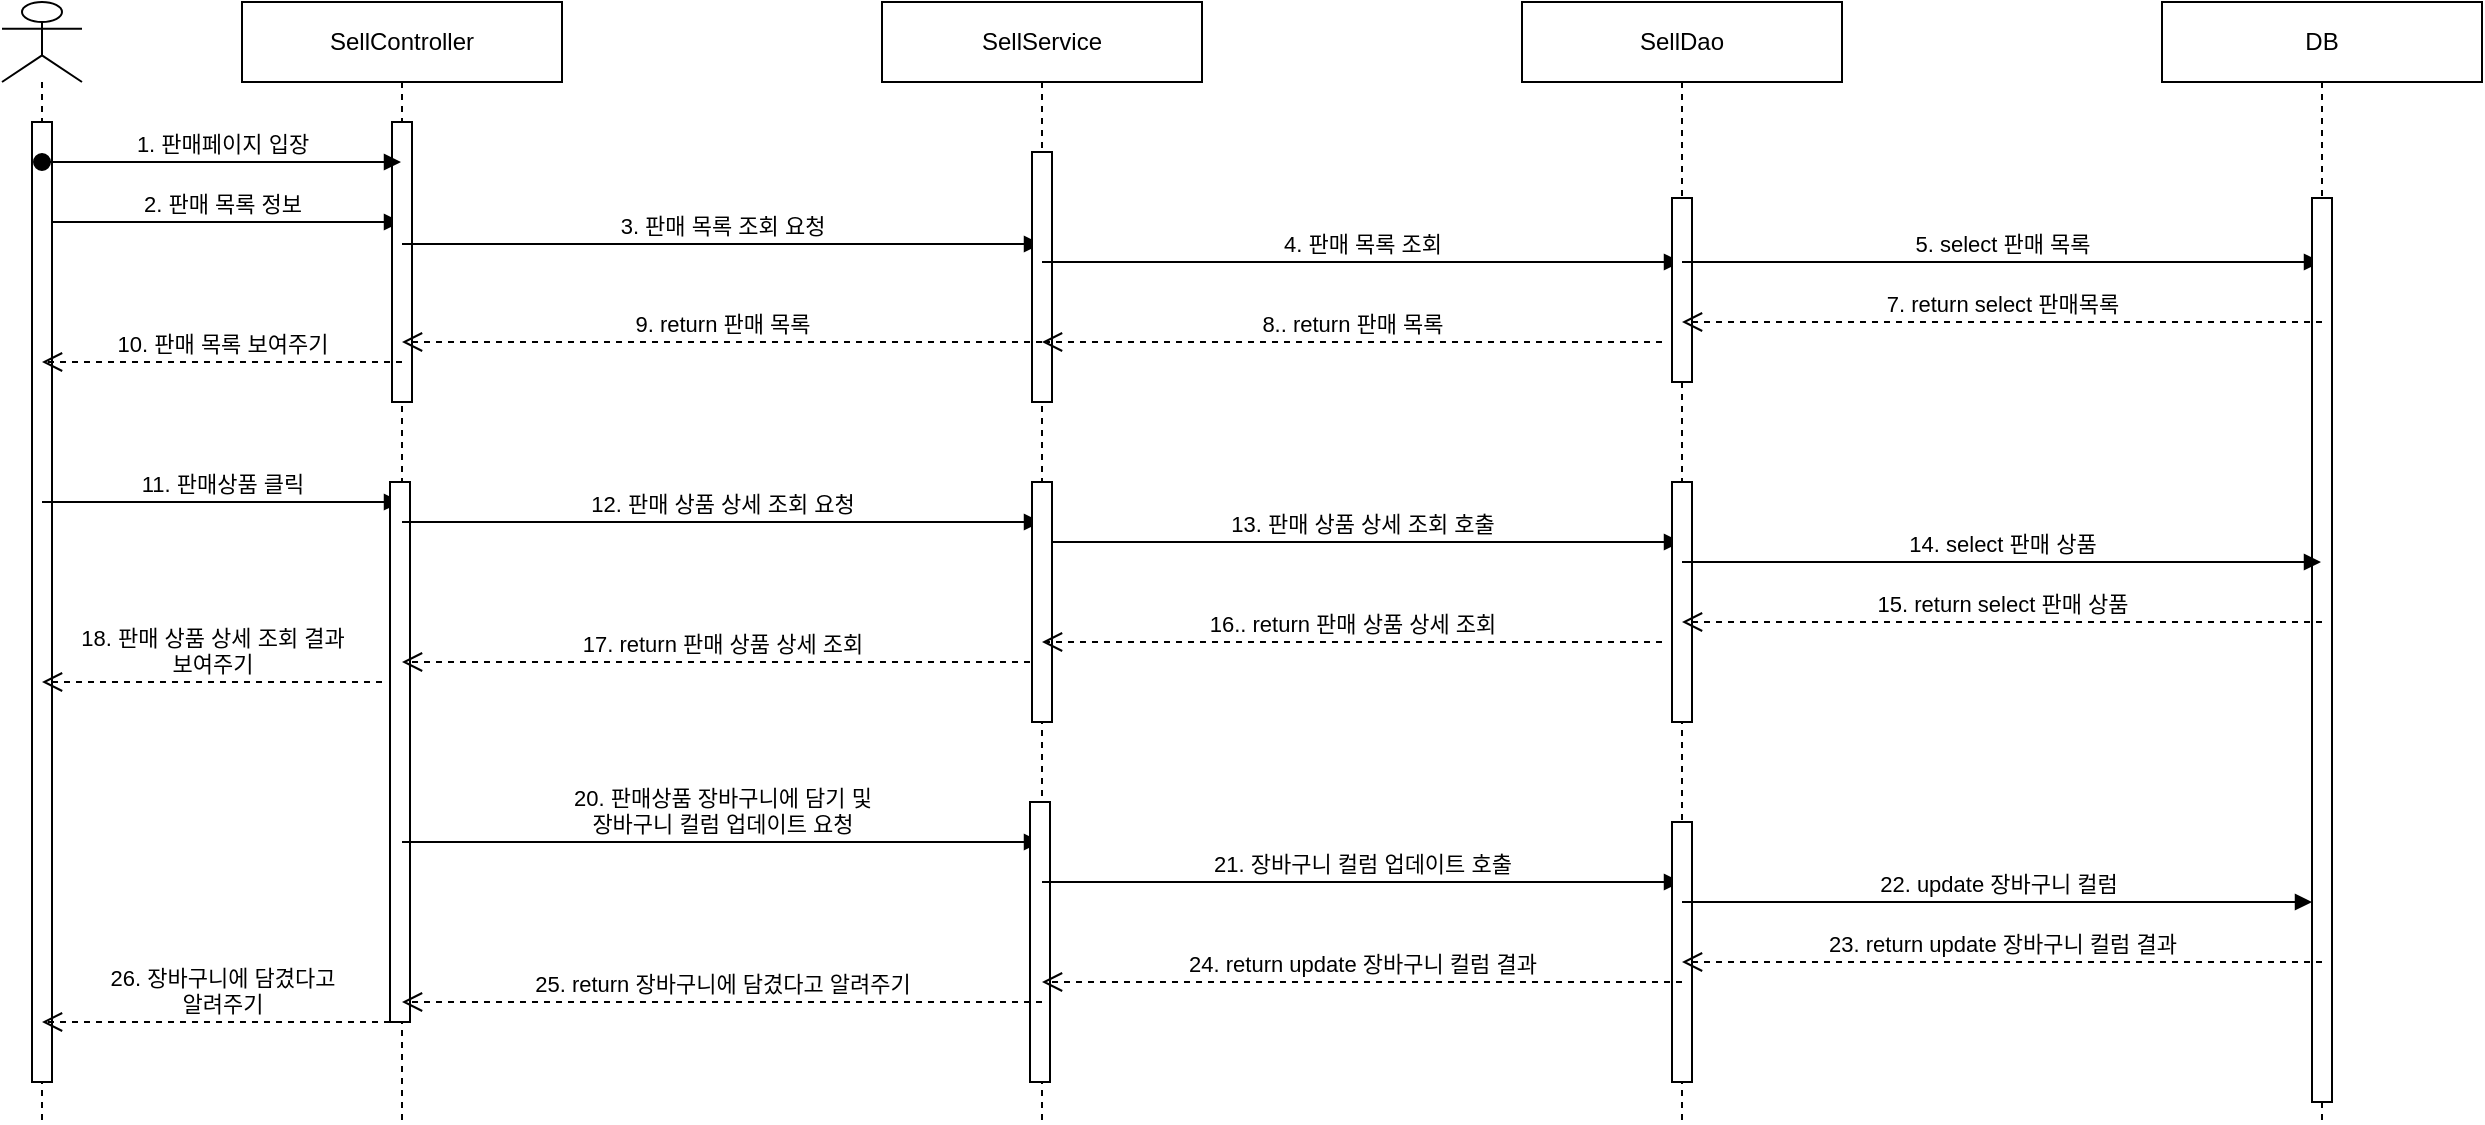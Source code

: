 <mxfile version="13.6.2" type="device" pages="3"><diagram id="9GSgwNQZqSdzuGC6eomY" name="먹거리 페이지"><mxGraphModel dx="1483" dy="759" grid="1" gridSize="10" guides="1" tooltips="1" connect="1" arrows="1" fold="1" page="1" pageScale="1" pageWidth="827" pageHeight="1169" math="0" shadow="0"><root><mxCell id="r1KNCplp-w3MZyIMmY4e-0"/><mxCell id="r1KNCplp-w3MZyIMmY4e-1" parent="r1KNCplp-w3MZyIMmY4e-0"/><mxCell id="7bw85VEBYRgOPV24MDpO-0" value="" style="shape=umlLifeline;participant=umlActor;perimeter=lifelinePerimeter;whiteSpace=wrap;html=1;container=1;collapsible=0;recursiveResize=0;verticalAlign=top;spacingTop=36;outlineConnect=0;" parent="r1KNCplp-w3MZyIMmY4e-1" vertex="1"><mxGeometry x="80" y="40" width="40" height="560" as="geometry"/></mxCell><mxCell id="7bw85VEBYRgOPV24MDpO-1" value="2. 판매 목록 정보" style="html=1;verticalAlign=bottom;endArrow=block;" parent="7bw85VEBYRgOPV24MDpO-0" target="7bw85VEBYRgOPV24MDpO-5" edge="1"><mxGeometry width="80" relative="1" as="geometry"><mxPoint x="20" y="110" as="sourcePoint"/><mxPoint x="100" y="110" as="targetPoint"/></mxGeometry></mxCell><mxCell id="7bw85VEBYRgOPV24MDpO-2" value="" style="html=1;points=[];perimeter=orthogonalPerimeter;" parent="7bw85VEBYRgOPV24MDpO-0" vertex="1"><mxGeometry x="15" y="60" width="10" height="480" as="geometry"/></mxCell><mxCell id="7bw85VEBYRgOPV24MDpO-3" value="11. 판매상품 클릭" style="html=1;verticalAlign=bottom;endArrow=block;" parent="7bw85VEBYRgOPV24MDpO-0" target="7bw85VEBYRgOPV24MDpO-5" edge="1"><mxGeometry width="80" relative="1" as="geometry"><mxPoint x="20" y="250" as="sourcePoint"/><mxPoint x="100" y="250" as="targetPoint"/></mxGeometry></mxCell><mxCell id="7bw85VEBYRgOPV24MDpO-5" value="SellController" style="shape=umlLifeline;perimeter=lifelinePerimeter;whiteSpace=wrap;html=1;container=1;collapsible=0;recursiveResize=0;outlineConnect=0;" parent="r1KNCplp-w3MZyIMmY4e-1" vertex="1"><mxGeometry x="200" y="40" width="160" height="560" as="geometry"/></mxCell><mxCell id="7bw85VEBYRgOPV24MDpO-6" value="" style="html=1;points=[];perimeter=orthogonalPerimeter;" parent="7bw85VEBYRgOPV24MDpO-5" vertex="1"><mxGeometry x="75" y="60" width="10" height="140" as="geometry"/></mxCell><mxCell id="7bw85VEBYRgOPV24MDpO-7" value="3. 판매 목록 조회 요청" style="html=1;verticalAlign=bottom;endArrow=block;" parent="7bw85VEBYRgOPV24MDpO-5" edge="1"><mxGeometry width="80" relative="1" as="geometry"><mxPoint x="80" y="121" as="sourcePoint"/><mxPoint x="399.5" y="121" as="targetPoint"/></mxGeometry></mxCell><mxCell id="7bw85VEBYRgOPV24MDpO-8" value="10. 판매 목록 보여주기" style="html=1;verticalAlign=bottom;endArrow=open;dashed=1;endSize=8;" parent="7bw85VEBYRgOPV24MDpO-5" target="7bw85VEBYRgOPV24MDpO-0" edge="1"><mxGeometry relative="1" as="geometry"><mxPoint x="80" y="180" as="sourcePoint"/><mxPoint y="180" as="targetPoint"/></mxGeometry></mxCell><mxCell id="7bw85VEBYRgOPV24MDpO-9" value="" style="html=1;points=[];perimeter=orthogonalPerimeter;" parent="7bw85VEBYRgOPV24MDpO-5" vertex="1"><mxGeometry x="74" y="240" width="10" height="270" as="geometry"/></mxCell><mxCell id="7bw85VEBYRgOPV24MDpO-11" value="12. 판매 상품 상세 조회 요청" style="html=1;verticalAlign=bottom;endArrow=block;" parent="7bw85VEBYRgOPV24MDpO-5" target="7bw85VEBYRgOPV24MDpO-15" edge="1"><mxGeometry width="80" relative="1" as="geometry"><mxPoint x="80" y="260" as="sourcePoint"/><mxPoint x="160" y="260" as="targetPoint"/></mxGeometry></mxCell><mxCell id="7bw85VEBYRgOPV24MDpO-12" value="20. 판매상품 장바구니에 담기 및&lt;br&gt;장바구니 컬럼 업데이트 요청" style="html=1;verticalAlign=bottom;endArrow=block;" parent="7bw85VEBYRgOPV24MDpO-5" target="7bw85VEBYRgOPV24MDpO-15" edge="1"><mxGeometry width="80" relative="1" as="geometry"><mxPoint x="80" y="420" as="sourcePoint"/><mxPoint x="160" y="420" as="targetPoint"/></mxGeometry></mxCell><mxCell id="7bw85VEBYRgOPV24MDpO-13" value="26. 장바구니에 담겼다고&lt;br&gt;알려주기" style="html=1;verticalAlign=bottom;endArrow=open;dashed=1;endSize=8;" parent="7bw85VEBYRgOPV24MDpO-5" target="7bw85VEBYRgOPV24MDpO-0" edge="1"><mxGeometry relative="1" as="geometry"><mxPoint x="80" y="510" as="sourcePoint"/><mxPoint y="510" as="targetPoint"/></mxGeometry></mxCell><mxCell id="7bw85VEBYRgOPV24MDpO-14" value="1. 판매페이지 입장" style="html=1;verticalAlign=bottom;startArrow=oval;startFill=1;endArrow=block;startSize=8;" parent="r1KNCplp-w3MZyIMmY4e-1" target="7bw85VEBYRgOPV24MDpO-5" edge="1"><mxGeometry width="60" relative="1" as="geometry"><mxPoint x="100" y="120" as="sourcePoint"/><mxPoint x="160" y="120" as="targetPoint"/></mxGeometry></mxCell><mxCell id="7bw85VEBYRgOPV24MDpO-15" value="SellService" style="shape=umlLifeline;perimeter=lifelinePerimeter;whiteSpace=wrap;html=1;container=1;collapsible=0;recursiveResize=0;outlineConnect=0;" parent="r1KNCplp-w3MZyIMmY4e-1" vertex="1"><mxGeometry x="520" y="40" width="160" height="560" as="geometry"/></mxCell><mxCell id="7bw85VEBYRgOPV24MDpO-16" value="" style="html=1;points=[];perimeter=orthogonalPerimeter;" parent="7bw85VEBYRgOPV24MDpO-15" vertex="1"><mxGeometry x="75" y="75" width="10" height="125" as="geometry"/></mxCell><mxCell id="7bw85VEBYRgOPV24MDpO-17" value="4. 판매 목록 조회" style="html=1;verticalAlign=bottom;endArrow=block;" parent="7bw85VEBYRgOPV24MDpO-15" target="7bw85VEBYRgOPV24MDpO-24" edge="1"><mxGeometry width="80" relative="1" as="geometry"><mxPoint x="80" y="130" as="sourcePoint"/><mxPoint x="160" y="130" as="targetPoint"/></mxGeometry></mxCell><mxCell id="7bw85VEBYRgOPV24MDpO-18" value="9. return 판매 목록" style="html=1;verticalAlign=bottom;endArrow=open;dashed=1;endSize=8;" parent="7bw85VEBYRgOPV24MDpO-15" target="7bw85VEBYRgOPV24MDpO-5" edge="1"><mxGeometry relative="1" as="geometry"><mxPoint x="80" y="170" as="sourcePoint"/><mxPoint y="170" as="targetPoint"/></mxGeometry></mxCell><mxCell id="7bw85VEBYRgOPV24MDpO-19" value="13. 판매 상품 상세 조회 호출" style="html=1;verticalAlign=bottom;endArrow=block;" parent="7bw85VEBYRgOPV24MDpO-15" target="7bw85VEBYRgOPV24MDpO-24" edge="1"><mxGeometry width="80" relative="1" as="geometry"><mxPoint x="80" y="270" as="sourcePoint"/><mxPoint x="160" y="270" as="targetPoint"/></mxGeometry></mxCell><mxCell id="7bw85VEBYRgOPV24MDpO-20" value="17. return 판매 상품 상세 조회" style="html=1;verticalAlign=bottom;endArrow=open;dashed=1;endSize=8;" parent="7bw85VEBYRgOPV24MDpO-15" target="7bw85VEBYRgOPV24MDpO-5" edge="1"><mxGeometry relative="1" as="geometry"><mxPoint x="80" y="330" as="sourcePoint"/><mxPoint y="330" as="targetPoint"/></mxGeometry></mxCell><mxCell id="7bw85VEBYRgOPV24MDpO-21" value="" style="html=1;points=[];perimeter=orthogonalPerimeter;" parent="7bw85VEBYRgOPV24MDpO-15" vertex="1"><mxGeometry x="74" y="400" width="10" height="140" as="geometry"/></mxCell><mxCell id="7bw85VEBYRgOPV24MDpO-22" value="21. 장바구니 컬럼 업데이트 호출" style="html=1;verticalAlign=bottom;endArrow=block;" parent="7bw85VEBYRgOPV24MDpO-15" target="7bw85VEBYRgOPV24MDpO-24" edge="1"><mxGeometry width="80" relative="1" as="geometry"><mxPoint x="80" y="440" as="sourcePoint"/><mxPoint x="160" y="440" as="targetPoint"/></mxGeometry></mxCell><mxCell id="7bw85VEBYRgOPV24MDpO-23" value="25. return 장바구니에 담겼다고 알려주기" style="html=1;verticalAlign=bottom;endArrow=open;dashed=1;endSize=8;" parent="7bw85VEBYRgOPV24MDpO-15" target="7bw85VEBYRgOPV24MDpO-5" edge="1"><mxGeometry relative="1" as="geometry"><mxPoint x="80" y="500" as="sourcePoint"/><mxPoint y="500" as="targetPoint"/></mxGeometry></mxCell><mxCell id="7bw85VEBYRgOPV24MDpO-24" value="SellDao" style="shape=umlLifeline;perimeter=lifelinePerimeter;whiteSpace=wrap;html=1;container=1;collapsible=0;recursiveResize=0;outlineConnect=0;" parent="r1KNCplp-w3MZyIMmY4e-1" vertex="1"><mxGeometry x="840" y="40" width="160" height="560" as="geometry"/></mxCell><mxCell id="7bw85VEBYRgOPV24MDpO-25" value="" style="html=1;points=[];perimeter=orthogonalPerimeter;" parent="7bw85VEBYRgOPV24MDpO-24" vertex="1"><mxGeometry x="75" y="98" width="10" height="92" as="geometry"/></mxCell><mxCell id="7bw85VEBYRgOPV24MDpO-26" value="5. select 판매 목록" style="html=1;verticalAlign=bottom;endArrow=block;" parent="7bw85VEBYRgOPV24MDpO-24" target="7bw85VEBYRgOPV24MDpO-31" edge="1"><mxGeometry width="80" relative="1" as="geometry"><mxPoint x="80" y="130" as="sourcePoint"/><mxPoint x="160" y="130" as="targetPoint"/></mxGeometry></mxCell><mxCell id="7bw85VEBYRgOPV24MDpO-27" value="" style="html=1;points=[];perimeter=orthogonalPerimeter;" parent="7bw85VEBYRgOPV24MDpO-24" vertex="1"><mxGeometry x="75" y="240" width="10" height="120" as="geometry"/></mxCell><mxCell id="7bw85VEBYRgOPV24MDpO-28" value="" style="html=1;points=[];perimeter=orthogonalPerimeter;" parent="7bw85VEBYRgOPV24MDpO-24" vertex="1"><mxGeometry x="75" y="410" width="10" height="130" as="geometry"/></mxCell><mxCell id="7bw85VEBYRgOPV24MDpO-29" value="22. update 장바구니 컬럼" style="html=1;verticalAlign=bottom;endArrow=block;" parent="7bw85VEBYRgOPV24MDpO-24" target="7bw85VEBYRgOPV24MDpO-32" edge="1"><mxGeometry width="80" relative="1" as="geometry"><mxPoint x="80" y="450" as="sourcePoint"/><mxPoint x="160" y="450" as="targetPoint"/></mxGeometry></mxCell><mxCell id="7bw85VEBYRgOPV24MDpO-30" value="24. return update 장바구니 컬럼 결과" style="html=1;verticalAlign=bottom;endArrow=open;dashed=1;endSize=8;" parent="7bw85VEBYRgOPV24MDpO-24" target="7bw85VEBYRgOPV24MDpO-15" edge="1"><mxGeometry relative="1" as="geometry"><mxPoint x="80" y="490" as="sourcePoint"/><mxPoint y="490" as="targetPoint"/></mxGeometry></mxCell><mxCell id="7bw85VEBYRgOPV24MDpO-31" value="DB" style="shape=umlLifeline;perimeter=lifelinePerimeter;whiteSpace=wrap;html=1;container=1;collapsible=0;recursiveResize=0;outlineConnect=0;" parent="r1KNCplp-w3MZyIMmY4e-1" vertex="1"><mxGeometry x="1160" y="40" width="160" height="560" as="geometry"/></mxCell><mxCell id="7bw85VEBYRgOPV24MDpO-32" value="" style="html=1;points=[];perimeter=orthogonalPerimeter;" parent="7bw85VEBYRgOPV24MDpO-31" vertex="1"><mxGeometry x="75" y="98" width="10" height="452" as="geometry"/></mxCell><mxCell id="7bw85VEBYRgOPV24MDpO-33" value="7. return select 판매목록" style="html=1;verticalAlign=bottom;endArrow=open;dashed=1;endSize=8;" parent="7bw85VEBYRgOPV24MDpO-31" target="7bw85VEBYRgOPV24MDpO-24" edge="1"><mxGeometry relative="1" as="geometry"><mxPoint x="80" y="160" as="sourcePoint"/><mxPoint y="160" as="targetPoint"/></mxGeometry></mxCell><mxCell id="7bw85VEBYRgOPV24MDpO-34" value="15. return select 판매 상품" style="html=1;verticalAlign=bottom;endArrow=open;dashed=1;endSize=8;" parent="7bw85VEBYRgOPV24MDpO-31" target="7bw85VEBYRgOPV24MDpO-24" edge="1"><mxGeometry relative="1" as="geometry"><mxPoint x="80" y="310" as="sourcePoint"/><mxPoint y="310" as="targetPoint"/></mxGeometry></mxCell><mxCell id="7bw85VEBYRgOPV24MDpO-35" value="23. return update 장바구니 컬럼 결과" style="html=1;verticalAlign=bottom;endArrow=open;dashed=1;endSize=8;" parent="7bw85VEBYRgOPV24MDpO-31" target="7bw85VEBYRgOPV24MDpO-24" edge="1"><mxGeometry relative="1" as="geometry"><mxPoint x="80" y="480" as="sourcePoint"/><mxPoint y="480" as="targetPoint"/></mxGeometry></mxCell><mxCell id="7bw85VEBYRgOPV24MDpO-36" value="8.. return 판매 목록" style="html=1;verticalAlign=bottom;endArrow=open;dashed=1;endSize=8;" parent="r1KNCplp-w3MZyIMmY4e-1" target="7bw85VEBYRgOPV24MDpO-15" edge="1"><mxGeometry relative="1" as="geometry"><mxPoint x="910" y="210" as="sourcePoint"/><mxPoint x="830" y="210" as="targetPoint"/></mxGeometry></mxCell><mxCell id="7bw85VEBYRgOPV24MDpO-37" value="" style="html=1;points=[];perimeter=orthogonalPerimeter;" parent="r1KNCplp-w3MZyIMmY4e-1" vertex="1"><mxGeometry x="595" y="280" width="10" height="120" as="geometry"/></mxCell><mxCell id="7bw85VEBYRgOPV24MDpO-38" value="14. select 판매 상품" style="html=1;verticalAlign=bottom;endArrow=block;" parent="r1KNCplp-w3MZyIMmY4e-1" source="7bw85VEBYRgOPV24MDpO-24" target="7bw85VEBYRgOPV24MDpO-31" edge="1"><mxGeometry width="80" relative="1" as="geometry"><mxPoint x="960" y="320" as="sourcePoint"/><mxPoint x="990" y="320" as="targetPoint"/></mxGeometry></mxCell><mxCell id="7bw85VEBYRgOPV24MDpO-39" value="16.. return 판매 상품 상세 조회" style="html=1;verticalAlign=bottom;endArrow=open;dashed=1;endSize=8;" parent="r1KNCplp-w3MZyIMmY4e-1" target="7bw85VEBYRgOPV24MDpO-15" edge="1"><mxGeometry relative="1" as="geometry"><mxPoint x="910" y="360" as="sourcePoint"/><mxPoint x="830" y="360" as="targetPoint"/></mxGeometry></mxCell><mxCell id="7bw85VEBYRgOPV24MDpO-40" value="18. 판매 상품 상세 조회 결과&lt;br&gt;보여주기" style="html=1;verticalAlign=bottom;endArrow=open;dashed=1;endSize=8;" parent="r1KNCplp-w3MZyIMmY4e-1" target="7bw85VEBYRgOPV24MDpO-0" edge="1"><mxGeometry relative="1" as="geometry"><mxPoint x="270" y="380" as="sourcePoint"/><mxPoint x="190" y="380" as="targetPoint"/></mxGeometry></mxCell></root></mxGraphModel></diagram><diagram id="14jMieuZJYtfHQpzrTK2" name="먹거리페이지_판매자문의"><mxGraphModel dx="1038" dy="531" grid="1" gridSize="10" guides="1" tooltips="1" connect="1" arrows="1" fold="1" page="1" pageScale="1" pageWidth="827" pageHeight="1169" math="0" shadow="0"><root><mxCell id="HTuw4p5A5eeeiOW3RKn6-0"/><mxCell id="HTuw4p5A5eeeiOW3RKn6-1" parent="HTuw4p5A5eeeiOW3RKn6-0"/><mxCell id="WXFoog7s_ZMOyGpbJFQj-0" value="" style="shape=umlLifeline;participant=umlActor;perimeter=lifelinePerimeter;whiteSpace=wrap;html=1;container=1;collapsible=0;recursiveResize=0;verticalAlign=top;spacingTop=36;outlineConnect=0;" parent="HTuw4p5A5eeeiOW3RKn6-1" vertex="1"><mxGeometry x="80" y="40" width="40" height="680" as="geometry"/></mxCell><mxCell id="WXFoog7s_ZMOyGpbJFQj-1" value="" style="html=1;points=[];perimeter=orthogonalPerimeter;" parent="WXFoog7s_ZMOyGpbJFQj-0" vertex="1"><mxGeometry x="15" y="60" width="10" height="600" as="geometry"/></mxCell><mxCell id="WXFoog7s_ZMOyGpbJFQj-2" value="9. QnA 디테일 보기" style="html=1;verticalAlign=bottom;endArrow=block;" parent="WXFoog7s_ZMOyGpbJFQj-0" edge="1"><mxGeometry width="80" relative="1" as="geometry"><mxPoint x="20" y="225" as="sourcePoint"/><mxPoint x="199.5" y="225" as="targetPoint"/></mxGeometry></mxCell><mxCell id="WXFoog7s_ZMOyGpbJFQj-3" value="17. QnA작성하기" style="html=1;verticalAlign=bottom;endArrow=block;" parent="WXFoog7s_ZMOyGpbJFQj-0" edge="1"><mxGeometry width="80" relative="1" as="geometry"><mxPoint x="20.5" y="360" as="sourcePoint"/><mxPoint x="200" y="360" as="targetPoint"/></mxGeometry></mxCell><mxCell id="WXFoog7s_ZMOyGpbJFQj-4" value="25. QnA 수정하기" style="html=1;verticalAlign=bottom;endArrow=block;" parent="WXFoog7s_ZMOyGpbJFQj-0" target="WXFoog7s_ZMOyGpbJFQj-5" edge="1"><mxGeometry width="80" relative="1" as="geometry"><mxPoint x="20" y="490" as="sourcePoint"/><mxPoint x="100" y="490" as="targetPoint"/></mxGeometry></mxCell><mxCell id="WXFoog7s_ZMOyGpbJFQj-5" value="SellQnAController" style="shape=umlLifeline;perimeter=lifelinePerimeter;whiteSpace=wrap;html=1;container=1;collapsible=0;recursiveResize=0;outlineConnect=0;" parent="HTuw4p5A5eeeiOW3RKn6-1" vertex="1"><mxGeometry x="200" y="40" width="160" height="700" as="geometry"/></mxCell><mxCell id="WXFoog7s_ZMOyGpbJFQj-6" value="" style="html=1;points=[];perimeter=orthogonalPerimeter;" parent="WXFoog7s_ZMOyGpbJFQj-5" vertex="1"><mxGeometry x="75" y="60" width="10" height="140" as="geometry"/></mxCell><mxCell id="WXFoog7s_ZMOyGpbJFQj-7" value="8. QnA 목록" style="html=1;verticalAlign=bottom;endArrow=open;dashed=1;endSize=8;" parent="WXFoog7s_ZMOyGpbJFQj-5" edge="1"><mxGeometry relative="1" as="geometry"><mxPoint x="80" y="171" as="sourcePoint"/><mxPoint x="-100.5" y="171" as="targetPoint"/></mxGeometry></mxCell><mxCell id="WXFoog7s_ZMOyGpbJFQj-8" value="" style="html=1;points=[];perimeter=orthogonalPerimeter;" parent="WXFoog7s_ZMOyGpbJFQj-5" vertex="1"><mxGeometry x="74" y="215" width="10" height="120" as="geometry"/></mxCell><mxCell id="WXFoog7s_ZMOyGpbJFQj-9" value="" style="html=1;points=[];perimeter=orthogonalPerimeter;" parent="WXFoog7s_ZMOyGpbJFQj-5" vertex="1"><mxGeometry x="74.5" y="350" width="10" height="110" as="geometry"/></mxCell><mxCell id="WXFoog7s_ZMOyGpbJFQj-10" value="10. QnA 상세 정보 조회" style="html=1;verticalAlign=bottom;endArrow=block;" parent="WXFoog7s_ZMOyGpbJFQj-5" edge="1"><mxGeometry width="80" relative="1" as="geometry"><mxPoint x="80" y="235" as="sourcePoint"/><mxPoint x="399.5" y="235" as="targetPoint"/></mxGeometry></mxCell><mxCell id="WXFoog7s_ZMOyGpbJFQj-11" value="18. QnA 삽입 요청" style="html=1;verticalAlign=bottom;endArrow=block;" parent="WXFoog7s_ZMOyGpbJFQj-5" edge="1"><mxGeometry width="80" relative="1" as="geometry"><mxPoint x="80.5" y="370" as="sourcePoint"/><mxPoint x="400" y="370" as="targetPoint"/></mxGeometry></mxCell><mxCell id="WXFoog7s_ZMOyGpbJFQj-12" value="24.&amp;nbsp;&amp;nbsp;QnA 등록 여부" style="html=1;verticalAlign=bottom;endArrow=open;dashed=1;endSize=8;" parent="WXFoog7s_ZMOyGpbJFQj-5" edge="1"><mxGeometry relative="1" as="geometry"><mxPoint x="80.5" y="444" as="sourcePoint"/><mxPoint x="-100" y="444" as="targetPoint"/></mxGeometry></mxCell><mxCell id="WXFoog7s_ZMOyGpbJFQj-13" value="" style="html=1;points=[];perimeter=orthogonalPerimeter;" parent="WXFoog7s_ZMOyGpbJFQj-5" vertex="1"><mxGeometry x="75" y="480" width="10" height="90" as="geometry"/></mxCell><mxCell id="WXFoog7s_ZMOyGpbJFQj-14" value="26. QnA 수정" style="html=1;verticalAlign=bottom;endArrow=block;" parent="WXFoog7s_ZMOyGpbJFQj-5" target="WXFoog7s_ZMOyGpbJFQj-18" edge="1"><mxGeometry width="80" relative="1" as="geometry"><mxPoint x="80" y="500" as="sourcePoint"/><mxPoint x="160" y="500" as="targetPoint"/></mxGeometry></mxCell><mxCell id="WXFoog7s_ZMOyGpbJFQj-15" value="32&amp;nbsp; QnA수정 성공 여부" style="html=1;verticalAlign=bottom;endArrow=open;dashed=1;endSize=8;" parent="WXFoog7s_ZMOyGpbJFQj-5" target="WXFoog7s_ZMOyGpbJFQj-0" edge="1"><mxGeometry relative="1" as="geometry"><mxPoint x="80" y="540" as="sourcePoint"/><mxPoint y="540" as="targetPoint"/></mxGeometry></mxCell><mxCell id="WXFoog7s_ZMOyGpbJFQj-16" value="" style="html=1;points=[];perimeter=orthogonalPerimeter;" parent="WXFoog7s_ZMOyGpbJFQj-5" vertex="1"><mxGeometry x="74" y="582" width="10" height="80" as="geometry"/></mxCell><mxCell id="WXFoog7s_ZMOyGpbJFQj-17" value="1. 먹거리-QnA페이지 입장" style="html=1;verticalAlign=bottom;startArrow=oval;startFill=1;endArrow=block;startSize=8;" parent="HTuw4p5A5eeeiOW3RKn6-1" target="WXFoog7s_ZMOyGpbJFQj-5" edge="1"><mxGeometry width="60" relative="1" as="geometry"><mxPoint x="100" y="120" as="sourcePoint"/><mxPoint x="160" y="120" as="targetPoint"/></mxGeometry></mxCell><mxCell id="WXFoog7s_ZMOyGpbJFQj-18" value="SellService" style="shape=umlLifeline;perimeter=lifelinePerimeter;whiteSpace=wrap;html=1;container=1;collapsible=0;recursiveResize=0;outlineConnect=0;" parent="HTuw4p5A5eeeiOW3RKn6-1" vertex="1"><mxGeometry x="520" y="40" width="160" height="680" as="geometry"/></mxCell><mxCell id="WXFoog7s_ZMOyGpbJFQj-19" value="" style="html=1;points=[];perimeter=orthogonalPerimeter;" parent="WXFoog7s_ZMOyGpbJFQj-18" vertex="1"><mxGeometry x="75" y="75" width="10" height="125" as="geometry"/></mxCell><mxCell id="WXFoog7s_ZMOyGpbJFQj-20" value="7.&amp;nbsp;&amp;nbsp;return QnA 목록" style="html=1;verticalAlign=bottom;endArrow=open;dashed=1;endSize=8;" parent="WXFoog7s_ZMOyGpbJFQj-18" edge="1"><mxGeometry relative="1" as="geometry"><mxPoint x="80" y="164" as="sourcePoint"/><mxPoint x="-240.5" y="164" as="targetPoint"/></mxGeometry></mxCell><mxCell id="WXFoog7s_ZMOyGpbJFQj-21" value="11. QnA 상세 정보 요청" style="html=1;verticalAlign=bottom;endArrow=block;" parent="WXFoog7s_ZMOyGpbJFQj-18" edge="1"><mxGeometry width="80" relative="1" as="geometry"><mxPoint x="80" y="245" as="sourcePoint"/><mxPoint x="399.5" y="245" as="targetPoint"/></mxGeometry></mxCell><mxCell id="WXFoog7s_ZMOyGpbJFQj-22" value="15.&amp;nbsp;return QnA 상세 정보" style="html=1;verticalAlign=bottom;endArrow=open;dashed=1;endSize=8;" parent="WXFoog7s_ZMOyGpbJFQj-18" edge="1"><mxGeometry relative="1" as="geometry"><mxPoint x="80" y="305" as="sourcePoint"/><mxPoint x="-240.5" y="305" as="targetPoint"/></mxGeometry></mxCell><mxCell id="WXFoog7s_ZMOyGpbJFQj-23" value="" style="html=1;points=[];perimeter=orthogonalPerimeter;" parent="WXFoog7s_ZMOyGpbJFQj-18" vertex="1"><mxGeometry x="74.5" y="350" width="10" height="100" as="geometry"/></mxCell><mxCell id="WXFoog7s_ZMOyGpbJFQj-24" value="19. QnA 삽입 요청" style="html=1;verticalAlign=bottom;endArrow=block;" parent="WXFoog7s_ZMOyGpbJFQj-18" edge="1"><mxGeometry width="80" relative="1" as="geometry"><mxPoint x="80.5" y="390" as="sourcePoint"/><mxPoint x="400" y="390" as="targetPoint"/></mxGeometry></mxCell><mxCell id="WXFoog7s_ZMOyGpbJFQj-25" value="23.return QnA&amp;nbsp; 삽입 성공 여부" style="html=1;verticalAlign=bottom;endArrow=open;dashed=1;endSize=8;" parent="WXFoog7s_ZMOyGpbJFQj-18" edge="1"><mxGeometry relative="1" as="geometry"><mxPoint x="80.5" y="435" as="sourcePoint"/><mxPoint x="-240" y="435" as="targetPoint"/></mxGeometry></mxCell><mxCell id="WXFoog7s_ZMOyGpbJFQj-26" value="" style="html=1;points=[];perimeter=orthogonalPerimeter;" parent="WXFoog7s_ZMOyGpbJFQj-18" vertex="1"><mxGeometry x="75" y="480" width="10" height="80" as="geometry"/></mxCell><mxCell id="WXFoog7s_ZMOyGpbJFQj-27" value="27. QnA 수정 요청&amp;nbsp;" style="html=1;verticalAlign=bottom;endArrow=block;" parent="WXFoog7s_ZMOyGpbJFQj-18" target="WXFoog7s_ZMOyGpbJFQj-30" edge="1"><mxGeometry width="80" relative="1" as="geometry"><mxPoint x="80" y="510" as="sourcePoint"/><mxPoint x="160" y="510" as="targetPoint"/></mxGeometry></mxCell><mxCell id="WXFoog7s_ZMOyGpbJFQj-28" value="31.&amp;nbsp;return QnA수정 성공 여부" style="html=1;verticalAlign=bottom;endArrow=open;dashed=1;endSize=8;" parent="WXFoog7s_ZMOyGpbJFQj-18" target="WXFoog7s_ZMOyGpbJFQj-5" edge="1"><mxGeometry relative="1" as="geometry"><mxPoint x="80" y="540" as="sourcePoint"/><mxPoint y="540" as="targetPoint"/></mxGeometry></mxCell><mxCell id="WXFoog7s_ZMOyGpbJFQj-29" value="" style="html=1;points=[];perimeter=orthogonalPerimeter;" parent="WXFoog7s_ZMOyGpbJFQj-18" vertex="1"><mxGeometry x="75" y="589" width="10" height="80" as="geometry"/></mxCell><mxCell id="WXFoog7s_ZMOyGpbJFQj-30" value="SellDao" style="shape=umlLifeline;perimeter=lifelinePerimeter;whiteSpace=wrap;html=1;container=1;collapsible=0;recursiveResize=0;outlineConnect=0;" parent="HTuw4p5A5eeeiOW3RKn6-1" vertex="1"><mxGeometry x="840" y="40" width="160" height="680" as="geometry"/></mxCell><mxCell id="WXFoog7s_ZMOyGpbJFQj-31" value="" style="html=1;points=[];perimeter=orthogonalPerimeter;" parent="WXFoog7s_ZMOyGpbJFQj-30" vertex="1"><mxGeometry x="75" y="98" width="10" height="92" as="geometry"/></mxCell><mxCell id="WXFoog7s_ZMOyGpbJFQj-32" value="4. SELECT QnA목록" style="html=1;verticalAlign=bottom;endArrow=block;" parent="WXFoog7s_ZMOyGpbJFQj-30" edge="1"><mxGeometry width="80" relative="1" as="geometry"><mxPoint x="80" y="122" as="sourcePoint"/><mxPoint x="399.5" y="122" as="targetPoint"/></mxGeometry></mxCell><mxCell id="WXFoog7s_ZMOyGpbJFQj-33" value="" style="html=1;points=[];perimeter=orthogonalPerimeter;" parent="WXFoog7s_ZMOyGpbJFQj-30" vertex="1"><mxGeometry x="75" y="215" width="10" height="120" as="geometry"/></mxCell><mxCell id="WXFoog7s_ZMOyGpbJFQj-34" value="" style="html=1;points=[];perimeter=orthogonalPerimeter;" parent="WXFoog7s_ZMOyGpbJFQj-30" vertex="1"><mxGeometry x="75.5" y="360" width="10" height="90" as="geometry"/></mxCell><mxCell id="WXFoog7s_ZMOyGpbJFQj-35" value="20. INSERT QnA" style="html=1;verticalAlign=bottom;endArrow=block;" parent="WXFoog7s_ZMOyGpbJFQj-30" edge="1"><mxGeometry width="80" relative="1" as="geometry"><mxPoint x="80.5" y="400" as="sourcePoint"/><mxPoint x="395.5" y="400" as="targetPoint"/></mxGeometry></mxCell><mxCell id="WXFoog7s_ZMOyGpbJFQj-36" value="22.return&amp;nbsp; 삽입 성공 여부" style="html=1;verticalAlign=bottom;endArrow=open;dashed=1;endSize=8;" parent="WXFoog7s_ZMOyGpbJFQj-30" edge="1"><mxGeometry relative="1" as="geometry"><mxPoint x="80.5" y="430" as="sourcePoint"/><mxPoint x="-240" y="430" as="targetPoint"/></mxGeometry></mxCell><mxCell id="WXFoog7s_ZMOyGpbJFQj-37" value="" style="html=1;points=[];perimeter=orthogonalPerimeter;" parent="WXFoog7s_ZMOyGpbJFQj-30" vertex="1"><mxGeometry x="76" y="490" width="10" height="80" as="geometry"/></mxCell><mxCell id="WXFoog7s_ZMOyGpbJFQj-38" value="28. ALTER QnA" style="html=1;verticalAlign=bottom;endArrow=block;" parent="WXFoog7s_ZMOyGpbJFQj-30" target="WXFoog7s_ZMOyGpbJFQj-41" edge="1"><mxGeometry width="80" relative="1" as="geometry"><mxPoint x="80" y="520" as="sourcePoint"/><mxPoint x="160" y="520" as="targetPoint"/></mxGeometry></mxCell><mxCell id="WXFoog7s_ZMOyGpbJFQj-39" value="30.&amp;nbsp;return QnA수정 성공 여부" style="html=1;verticalAlign=bottom;endArrow=open;dashed=1;endSize=8;" parent="WXFoog7s_ZMOyGpbJFQj-30" target="WXFoog7s_ZMOyGpbJFQj-18" edge="1"><mxGeometry relative="1" as="geometry"><mxPoint x="80" y="540" as="sourcePoint"/><mxPoint y="540" as="targetPoint"/></mxGeometry></mxCell><mxCell id="WXFoog7s_ZMOyGpbJFQj-40" value="" style="html=1;points=[];perimeter=orthogonalPerimeter;" parent="WXFoog7s_ZMOyGpbJFQj-30" vertex="1"><mxGeometry x="76" y="596" width="10" height="80" as="geometry"/></mxCell><mxCell id="WXFoog7s_ZMOyGpbJFQj-41" value="DB" style="shape=umlLifeline;perimeter=lifelinePerimeter;whiteSpace=wrap;html=1;container=1;collapsible=0;recursiveResize=0;outlineConnect=0;" parent="HTuw4p5A5eeeiOW3RKn6-1" vertex="1"><mxGeometry x="1160" y="40" width="160" height="680" as="geometry"/></mxCell><mxCell id="WXFoog7s_ZMOyGpbJFQj-42" value="" style="html=1;points=[];perimeter=orthogonalPerimeter;" parent="WXFoog7s_ZMOyGpbJFQj-41" vertex="1"><mxGeometry x="75" y="98" width="10" height="542" as="geometry"/></mxCell><mxCell id="WXFoog7s_ZMOyGpbJFQj-43" value="5. return QnA 목록" style="html=1;verticalAlign=bottom;endArrow=open;dashed=1;endSize=8;" parent="WXFoog7s_ZMOyGpbJFQj-41" edge="1"><mxGeometry relative="1" as="geometry"><mxPoint x="80" y="146" as="sourcePoint"/><mxPoint x="-240.5" y="146" as="targetPoint"/></mxGeometry></mxCell><mxCell id="WXFoog7s_ZMOyGpbJFQj-44" value="13.&amp;nbsp;return QnA 상세 정보" style="html=1;verticalAlign=bottom;endArrow=open;dashed=1;endSize=8;" parent="WXFoog7s_ZMOyGpbJFQj-41" edge="1"><mxGeometry relative="1" as="geometry"><mxPoint x="80" y="285" as="sourcePoint"/><mxPoint x="-240.5" y="285" as="targetPoint"/></mxGeometry></mxCell><mxCell id="WXFoog7s_ZMOyGpbJFQj-45" value="21. return 삽입 성공 여부" style="html=1;verticalAlign=bottom;endArrow=open;dashed=1;endSize=8;" parent="WXFoog7s_ZMOyGpbJFQj-41" edge="1"><mxGeometry relative="1" as="geometry"><mxPoint x="80.5" y="421" as="sourcePoint"/><mxPoint x="-240" y="421" as="targetPoint"/></mxGeometry></mxCell><mxCell id="WXFoog7s_ZMOyGpbJFQj-46" value="29. return QnA수정 성공 여부" style="html=1;verticalAlign=bottom;endArrow=open;dashed=1;endSize=8;" parent="WXFoog7s_ZMOyGpbJFQj-41" target="WXFoog7s_ZMOyGpbJFQj-30" edge="1"><mxGeometry relative="1" as="geometry"><mxPoint x="80" y="540" as="sourcePoint"/><mxPoint y="540" as="targetPoint"/></mxGeometry></mxCell><mxCell id="WXFoog7s_ZMOyGpbJFQj-47" value="6.&amp;nbsp;&amp;nbsp;return QnA 목록" style="html=1;verticalAlign=bottom;endArrow=open;dashed=1;endSize=8;" parent="HTuw4p5A5eeeiOW3RKn6-1" edge="1"><mxGeometry relative="1" as="geometry"><mxPoint x="910.0" y="198" as="sourcePoint"/><mxPoint x="599.5" y="198" as="targetPoint"/></mxGeometry></mxCell><mxCell id="WXFoog7s_ZMOyGpbJFQj-48" value="" style="html=1;points=[];perimeter=orthogonalPerimeter;" parent="HTuw4p5A5eeeiOW3RKn6-1" vertex="1"><mxGeometry x="595" y="255" width="10" height="120" as="geometry"/></mxCell><mxCell id="WXFoog7s_ZMOyGpbJFQj-49" value="12. SELECT QnA 상세 정보" style="html=1;verticalAlign=bottom;endArrow=block;" parent="HTuw4p5A5eeeiOW3RKn6-1" edge="1"><mxGeometry width="80" relative="1" as="geometry"><mxPoint x="919.5" y="295" as="sourcePoint"/><mxPoint x="1239.5" y="295" as="targetPoint"/></mxGeometry></mxCell><mxCell id="WXFoog7s_ZMOyGpbJFQj-50" value="14.&amp;nbsp;return QnA 상세 정보" style="html=1;verticalAlign=bottom;endArrow=open;dashed=1;endSize=8;" parent="HTuw4p5A5eeeiOW3RKn6-1" edge="1"><mxGeometry relative="1" as="geometry"><mxPoint x="910.0" y="335.0" as="sourcePoint"/><mxPoint x="599.5" y="335.0" as="targetPoint"/></mxGeometry></mxCell><mxCell id="WXFoog7s_ZMOyGpbJFQj-51" value="16.&amp;nbsp;QnA 상세 정보" style="html=1;verticalAlign=bottom;endArrow=open;dashed=1;endSize=8;" parent="HTuw4p5A5eeeiOW3RKn6-1" edge="1"><mxGeometry relative="1" as="geometry"><mxPoint x="270" y="355.0" as="sourcePoint"/><mxPoint x="99.5" y="355.0" as="targetPoint"/></mxGeometry></mxCell><mxCell id="WXFoog7s_ZMOyGpbJFQj-52" value="2. QnA 목록 조회" style="html=1;verticalAlign=bottom;endArrow=block;" parent="HTuw4p5A5eeeiOW3RKn6-1" edge="1"><mxGeometry width="80" relative="1" as="geometry"><mxPoint x="275" y="140" as="sourcePoint"/><mxPoint x="594.5" y="140" as="targetPoint"/></mxGeometry></mxCell><mxCell id="WXFoog7s_ZMOyGpbJFQj-53" value="3. QnA목록 상세 보기 요청" style="html=1;verticalAlign=bottom;endArrow=block;" parent="HTuw4p5A5eeeiOW3RKn6-1" edge="1"><mxGeometry width="80" relative="1" as="geometry"><mxPoint x="604" y="150" as="sourcePoint"/><mxPoint x="923.5" y="150" as="targetPoint"/></mxGeometry></mxCell><mxCell id="WXFoog7s_ZMOyGpbJFQj-54" value="33. QnA 삭제하기" style="html=1;verticalAlign=bottom;endArrow=block;" parent="HTuw4p5A5eeeiOW3RKn6-1" edge="1"><mxGeometry width="80" relative="1" as="geometry"><mxPoint x="100.5" y="630" as="sourcePoint"/><mxPoint x="280" y="630" as="targetPoint"/></mxGeometry></mxCell><mxCell id="WXFoog7s_ZMOyGpbJFQj-55" value="34. QnA 삭제" style="html=1;verticalAlign=bottom;endArrow=block;" parent="HTuw4p5A5eeeiOW3RKn6-1" target="WXFoog7s_ZMOyGpbJFQj-29" edge="1"><mxGeometry width="80" relative="1" as="geometry"><mxPoint x="280.5" y="640" as="sourcePoint"/><mxPoint x="600" y="640" as="targetPoint"/></mxGeometry></mxCell><mxCell id="WXFoog7s_ZMOyGpbJFQj-56" value="32&amp;nbsp; QnA삭제 성공 여부" style="html=1;verticalAlign=bottom;endArrow=open;dashed=1;endSize=8;" parent="HTuw4p5A5eeeiOW3RKn6-1" edge="1"><mxGeometry relative="1" as="geometry"><mxPoint x="280.5" y="680" as="sourcePoint"/><mxPoint x="100" y="680" as="targetPoint"/></mxGeometry></mxCell><mxCell id="WXFoog7s_ZMOyGpbJFQj-57" value="35. QnA 삭제 요청" style="html=1;verticalAlign=bottom;endArrow=block;" parent="HTuw4p5A5eeeiOW3RKn6-1" edge="1"><mxGeometry width="80" relative="1" as="geometry"><mxPoint x="600.5" y="650" as="sourcePoint"/><mxPoint x="920" y="650" as="targetPoint"/></mxGeometry></mxCell><mxCell id="WXFoog7s_ZMOyGpbJFQj-58" value="39.&amp;nbsp;return QnA삭제 성공 여부" style="html=1;verticalAlign=bottom;endArrow=open;dashed=1;endSize=8;" parent="HTuw4p5A5eeeiOW3RKn6-1" edge="1"><mxGeometry relative="1" as="geometry"><mxPoint x="600.5" y="680" as="sourcePoint"/><mxPoint x="280" y="680" as="targetPoint"/></mxGeometry></mxCell><mxCell id="WXFoog7s_ZMOyGpbJFQj-59" value="36. DELETE&amp;nbsp; QnA" style="html=1;verticalAlign=bottom;endArrow=block;" parent="HTuw4p5A5eeeiOW3RKn6-1" edge="1"><mxGeometry width="80" relative="1" as="geometry"><mxPoint x="920.5" y="660" as="sourcePoint"/><mxPoint x="1240" y="660" as="targetPoint"/></mxGeometry></mxCell><mxCell id="WXFoog7s_ZMOyGpbJFQj-60" value="38.&amp;nbsp;return QnA삭제 성공 여부" style="html=1;verticalAlign=bottom;endArrow=open;dashed=1;endSize=8;" parent="HTuw4p5A5eeeiOW3RKn6-1" edge="1"><mxGeometry relative="1" as="geometry"><mxPoint x="920.5" y="680" as="sourcePoint"/><mxPoint x="600" y="680" as="targetPoint"/></mxGeometry></mxCell><mxCell id="WXFoog7s_ZMOyGpbJFQj-61" value="37. return QnA 삭제 성공 여부" style="html=1;verticalAlign=bottom;endArrow=open;dashed=1;endSize=8;" parent="HTuw4p5A5eeeiOW3RKn6-1" edge="1"><mxGeometry relative="1" as="geometry"><mxPoint x="1240.5" y="680" as="sourcePoint"/><mxPoint x="920" y="680" as="targetPoint"/></mxGeometry></mxCell></root></mxGraphModel></diagram><diagram id="Hlz_RqZBShAfU3dzGYFV" name="먹거리페이지_리뷰"><mxGraphModel dx="1483" dy="759" grid="1" gridSize="10" guides="1" tooltips="1" connect="1" arrows="1" fold="1" page="1" pageScale="1" pageWidth="827" pageHeight="1169" math="0" shadow="0"><root><mxCell id="UvCBAb_YwY_cMS8zZNSD-0"/><mxCell id="UvCBAb_YwY_cMS8zZNSD-1" parent="UvCBAb_YwY_cMS8zZNSD-0"/><mxCell id="UvCBAb_YwY_cMS8zZNSD-2" value="" style="shape=umlLifeline;participant=umlActor;perimeter=lifelinePerimeter;whiteSpace=wrap;html=1;container=1;collapsible=0;recursiveResize=0;verticalAlign=top;spacingTop=36;outlineConnect=0;" parent="UvCBAb_YwY_cMS8zZNSD-1" vertex="1"><mxGeometry x="80" y="40" width="40" height="600" as="geometry"/></mxCell><mxCell id="UvCBAb_YwY_cMS8zZNSD-5" value="9. Review작성하기" style="html=1;verticalAlign=bottom;endArrow=block;" parent="UvCBAb_YwY_cMS8zZNSD-2" edge="1"><mxGeometry width="80" relative="1" as="geometry"><mxPoint x="20.5" y="240" as="sourcePoint"/><mxPoint x="200" y="240" as="targetPoint"/></mxGeometry></mxCell><mxCell id="UvCBAb_YwY_cMS8zZNSD-6" value="17. Review 수정하기" style="html=1;verticalAlign=bottom;endArrow=block;" parent="UvCBAb_YwY_cMS8zZNSD-2" edge="1"><mxGeometry width="80" relative="1" as="geometry"><mxPoint x="20" y="370" as="sourcePoint"/><mxPoint x="199.5" y="370" as="targetPoint"/></mxGeometry></mxCell><mxCell id="UvCBAb_YwY_cMS8zZNSD-7" value="ReviewController" style="shape=umlLifeline;perimeter=lifelinePerimeter;whiteSpace=wrap;html=1;container=1;collapsible=0;recursiveResize=0;outlineConnect=0;" parent="UvCBAb_YwY_cMS8zZNSD-1" vertex="1"><mxGeometry x="200" y="40" width="160" height="600" as="geometry"/></mxCell><mxCell id="UvCBAb_YwY_cMS8zZNSD-8" value="" style="html=1;points=[];perimeter=orthogonalPerimeter;" parent="UvCBAb_YwY_cMS8zZNSD-7" vertex="1"><mxGeometry x="75" y="60" width="10" height="140" as="geometry"/></mxCell><mxCell id="UvCBAb_YwY_cMS8zZNSD-9" value="8. Review 목록 보여주기" style="html=1;verticalAlign=bottom;endArrow=open;dashed=1;endSize=8;" parent="UvCBAb_YwY_cMS8zZNSD-7" edge="1"><mxGeometry relative="1" as="geometry"><mxPoint x="80" y="171" as="sourcePoint"/><mxPoint x="-100.5" y="171" as="targetPoint"/></mxGeometry></mxCell><mxCell id="UvCBAb_YwY_cMS8zZNSD-11" value="" style="html=1;points=[];perimeter=orthogonalPerimeter;" parent="UvCBAb_YwY_cMS8zZNSD-7" vertex="1"><mxGeometry x="74.5" y="230" width="10" height="110" as="geometry"/></mxCell><mxCell id="UvCBAb_YwY_cMS8zZNSD-13" value="10. Review 삽입 요청" style="html=1;verticalAlign=bottom;endArrow=block;" parent="UvCBAb_YwY_cMS8zZNSD-7" edge="1"><mxGeometry width="80" relative="1" as="geometry"><mxPoint x="80.5" y="250" as="sourcePoint"/><mxPoint x="400" y="250" as="targetPoint"/></mxGeometry></mxCell><mxCell id="UvCBAb_YwY_cMS8zZNSD-14" value="16.&amp;nbsp;&amp;nbsp;Review 등록 여부" style="html=1;verticalAlign=bottom;endArrow=open;dashed=1;endSize=8;" parent="UvCBAb_YwY_cMS8zZNSD-7" edge="1"><mxGeometry relative="1" as="geometry"><mxPoint x="80.5" y="324" as="sourcePoint"/><mxPoint x="-100" y="324" as="targetPoint"/></mxGeometry></mxCell><mxCell id="UvCBAb_YwY_cMS8zZNSD-15" value="" style="html=1;points=[];perimeter=orthogonalPerimeter;" parent="UvCBAb_YwY_cMS8zZNSD-7" vertex="1"><mxGeometry x="75" y="360" width="10" height="90" as="geometry"/></mxCell><mxCell id="UvCBAb_YwY_cMS8zZNSD-16" value="18. Review 수정" style="html=1;verticalAlign=bottom;endArrow=block;" parent="UvCBAb_YwY_cMS8zZNSD-7" edge="1"><mxGeometry width="80" relative="1" as="geometry"><mxPoint x="80" y="380" as="sourcePoint"/><mxPoint x="399.5" y="380" as="targetPoint"/></mxGeometry></mxCell><mxCell id="UvCBAb_YwY_cMS8zZNSD-17" value="24&amp;nbsp; Review수정 성공 여부" style="html=1;verticalAlign=bottom;endArrow=open;dashed=1;endSize=8;" parent="UvCBAb_YwY_cMS8zZNSD-7" edge="1"><mxGeometry relative="1" as="geometry"><mxPoint x="80" y="420" as="sourcePoint"/><mxPoint x="-100.929" y="420" as="targetPoint"/></mxGeometry></mxCell><mxCell id="UvCBAb_YwY_cMS8zZNSD-18" value="" style="html=1;points=[];perimeter=orthogonalPerimeter;" parent="UvCBAb_YwY_cMS8zZNSD-7" vertex="1"><mxGeometry x="74" y="462" width="10" height="80" as="geometry"/></mxCell><mxCell id="UvCBAb_YwY_cMS8zZNSD-19" value="1. Review페이지 입장" style="html=1;verticalAlign=bottom;startArrow=oval;startFill=1;endArrow=block;startSize=8;" parent="UvCBAb_YwY_cMS8zZNSD-1" target="UvCBAb_YwY_cMS8zZNSD-7" edge="1"><mxGeometry width="60" relative="1" as="geometry"><mxPoint x="100" y="120" as="sourcePoint"/><mxPoint x="160" y="120" as="targetPoint"/></mxGeometry></mxCell><mxCell id="UvCBAb_YwY_cMS8zZNSD-20" value="ReviewService" style="shape=umlLifeline;perimeter=lifelinePerimeter;whiteSpace=wrap;html=1;container=1;collapsible=0;recursiveResize=0;outlineConnect=0;" parent="UvCBAb_YwY_cMS8zZNSD-1" vertex="1"><mxGeometry x="520" y="40" width="160" height="600" as="geometry"/></mxCell><mxCell id="UvCBAb_YwY_cMS8zZNSD-21" value="" style="html=1;points=[];perimeter=orthogonalPerimeter;" parent="UvCBAb_YwY_cMS8zZNSD-20" vertex="1"><mxGeometry x="75" y="75" width="10" height="125" as="geometry"/></mxCell><mxCell id="UvCBAb_YwY_cMS8zZNSD-22" value="7.&amp;nbsp; return Review 목록" style="html=1;verticalAlign=bottom;endArrow=open;dashed=1;endSize=8;" parent="UvCBAb_YwY_cMS8zZNSD-20" edge="1"><mxGeometry relative="1" as="geometry"><mxPoint x="80" y="164" as="sourcePoint"/><mxPoint x="-240.5" y="164" as="targetPoint"/></mxGeometry></mxCell><mxCell id="UvCBAb_YwY_cMS8zZNSD-25" value="" style="html=1;points=[];perimeter=orthogonalPerimeter;" parent="UvCBAb_YwY_cMS8zZNSD-20" vertex="1"><mxGeometry x="74.5" y="230" width="10" height="100" as="geometry"/></mxCell><mxCell id="UvCBAb_YwY_cMS8zZNSD-26" value="11. Review삽입 요청" style="html=1;verticalAlign=bottom;endArrow=block;" parent="UvCBAb_YwY_cMS8zZNSD-20" edge="1"><mxGeometry width="80" relative="1" as="geometry"><mxPoint x="80.5" y="270" as="sourcePoint"/><mxPoint x="400" y="270" as="targetPoint"/></mxGeometry></mxCell><mxCell id="UvCBAb_YwY_cMS8zZNSD-27" value="15.return Review 삽입 성공 여부" style="html=1;verticalAlign=bottom;endArrow=open;dashed=1;endSize=8;" parent="UvCBAb_YwY_cMS8zZNSD-20" edge="1"><mxGeometry relative="1" as="geometry"><mxPoint x="80.5" y="315" as="sourcePoint"/><mxPoint x="-240" y="315" as="targetPoint"/></mxGeometry></mxCell><mxCell id="UvCBAb_YwY_cMS8zZNSD-28" value="" style="html=1;points=[];perimeter=orthogonalPerimeter;" parent="UvCBAb_YwY_cMS8zZNSD-20" vertex="1"><mxGeometry x="75" y="360" width="10" height="80" as="geometry"/></mxCell><mxCell id="UvCBAb_YwY_cMS8zZNSD-29" value="19. Review 수정 요청&amp;nbsp;" style="html=1;verticalAlign=bottom;endArrow=block;" parent="UvCBAb_YwY_cMS8zZNSD-20" edge="1"><mxGeometry width="80" relative="1" as="geometry"><mxPoint x="80" y="390" as="sourcePoint"/><mxPoint x="399.5" y="390" as="targetPoint"/></mxGeometry></mxCell><mxCell id="UvCBAb_YwY_cMS8zZNSD-30" value="23.&amp;nbsp;return Reveiw수정 성공 여부" style="html=1;verticalAlign=bottom;endArrow=open;dashed=1;endSize=8;" parent="UvCBAb_YwY_cMS8zZNSD-20" edge="1"><mxGeometry relative="1" as="geometry"><mxPoint x="80" y="420" as="sourcePoint"/><mxPoint x="-240.929" y="420" as="targetPoint"/></mxGeometry></mxCell><mxCell id="UvCBAb_YwY_cMS8zZNSD-31" value="" style="html=1;points=[];perimeter=orthogonalPerimeter;" parent="UvCBAb_YwY_cMS8zZNSD-20" vertex="1"><mxGeometry x="75" y="469" width="10" height="80" as="geometry"/></mxCell><mxCell id="UvCBAb_YwY_cMS8zZNSD-32" value="ReviewDao" style="shape=umlLifeline;perimeter=lifelinePerimeter;whiteSpace=wrap;html=1;container=1;collapsible=0;recursiveResize=0;outlineConnect=0;" parent="UvCBAb_YwY_cMS8zZNSD-1" vertex="1"><mxGeometry x="840" y="40" width="160" height="600" as="geometry"/></mxCell><mxCell id="UvCBAb_YwY_cMS8zZNSD-33" value="" style="html=1;points=[];perimeter=orthogonalPerimeter;" parent="UvCBAb_YwY_cMS8zZNSD-32" vertex="1"><mxGeometry x="75" y="98" width="10" height="92" as="geometry"/></mxCell><mxCell id="UvCBAb_YwY_cMS8zZNSD-34" value="4. SELECT Review목록" style="html=1;verticalAlign=bottom;endArrow=block;" parent="UvCBAb_YwY_cMS8zZNSD-32" edge="1"><mxGeometry width="80" relative="1" as="geometry"><mxPoint x="80" y="122" as="sourcePoint"/><mxPoint x="399.5" y="122" as="targetPoint"/></mxGeometry></mxCell><mxCell id="UvCBAb_YwY_cMS8zZNSD-36" value="" style="html=1;points=[];perimeter=orthogonalPerimeter;" parent="UvCBAb_YwY_cMS8zZNSD-32" vertex="1"><mxGeometry x="75.5" y="240" width="10" height="90" as="geometry"/></mxCell><mxCell id="UvCBAb_YwY_cMS8zZNSD-37" value="12. INSERT Reivew" style="html=1;verticalAlign=bottom;endArrow=block;" parent="UvCBAb_YwY_cMS8zZNSD-32" edge="1"><mxGeometry width="80" relative="1" as="geometry"><mxPoint x="80.5" y="280" as="sourcePoint"/><mxPoint x="395.5" y="280" as="targetPoint"/></mxGeometry></mxCell><mxCell id="UvCBAb_YwY_cMS8zZNSD-38" value="14.return&amp;nbsp; 삽입 성공 여부" style="html=1;verticalAlign=bottom;endArrow=open;dashed=1;endSize=8;" parent="UvCBAb_YwY_cMS8zZNSD-32" edge="1"><mxGeometry relative="1" as="geometry"><mxPoint x="80.5" y="310" as="sourcePoint"/><mxPoint x="-240" y="310" as="targetPoint"/></mxGeometry></mxCell><mxCell id="UvCBAb_YwY_cMS8zZNSD-39" value="" style="html=1;points=[];perimeter=orthogonalPerimeter;" parent="UvCBAb_YwY_cMS8zZNSD-32" vertex="1"><mxGeometry x="76" y="370" width="10" height="80" as="geometry"/></mxCell><mxCell id="UvCBAb_YwY_cMS8zZNSD-40" value="20. ALTER Review" style="html=1;verticalAlign=bottom;endArrow=block;" parent="UvCBAb_YwY_cMS8zZNSD-32" edge="1"><mxGeometry width="80" relative="1" as="geometry"><mxPoint x="80" y="400" as="sourcePoint"/><mxPoint x="399.5" y="400" as="targetPoint"/></mxGeometry></mxCell><mxCell id="UvCBAb_YwY_cMS8zZNSD-41" value="22.&amp;nbsp;return Review수정 성공 여부" style="html=1;verticalAlign=bottom;endArrow=open;dashed=1;endSize=8;" parent="UvCBAb_YwY_cMS8zZNSD-32" edge="1"><mxGeometry relative="1" as="geometry"><mxPoint x="80" y="420" as="sourcePoint"/><mxPoint x="-240.929" y="420" as="targetPoint"/></mxGeometry></mxCell><mxCell id="UvCBAb_YwY_cMS8zZNSD-42" value="" style="html=1;points=[];perimeter=orthogonalPerimeter;" parent="UvCBAb_YwY_cMS8zZNSD-32" vertex="1"><mxGeometry x="76" y="476" width="10" height="80" as="geometry"/></mxCell><mxCell id="UvCBAb_YwY_cMS8zZNSD-43" value="DB" style="shape=umlLifeline;perimeter=lifelinePerimeter;whiteSpace=wrap;html=1;container=1;collapsible=0;recursiveResize=0;outlineConnect=0;" parent="UvCBAb_YwY_cMS8zZNSD-1" vertex="1"><mxGeometry x="1160" y="40" width="160" height="600" as="geometry"/></mxCell><mxCell id="UvCBAb_YwY_cMS8zZNSD-44" value="" style="html=1;points=[];perimeter=orthogonalPerimeter;" parent="UvCBAb_YwY_cMS8zZNSD-43" vertex="1"><mxGeometry x="75" y="98" width="10" height="462" as="geometry"/></mxCell><mxCell id="UvCBAb_YwY_cMS8zZNSD-45" value="5. return select Review 목록" style="html=1;verticalAlign=bottom;endArrow=open;dashed=1;endSize=8;" parent="UvCBAb_YwY_cMS8zZNSD-43" edge="1"><mxGeometry relative="1" as="geometry"><mxPoint x="80" y="146" as="sourcePoint"/><mxPoint x="-240.5" y="146" as="targetPoint"/></mxGeometry></mxCell><mxCell id="UvCBAb_YwY_cMS8zZNSD-47" value="13. return 삽입 성공 여부" style="html=1;verticalAlign=bottom;endArrow=open;dashed=1;endSize=8;" parent="UvCBAb_YwY_cMS8zZNSD-43" edge="1"><mxGeometry relative="1" as="geometry"><mxPoint x="80.5" y="301" as="sourcePoint"/><mxPoint x="-240" y="301" as="targetPoint"/></mxGeometry></mxCell><mxCell id="UvCBAb_YwY_cMS8zZNSD-48" value="21. return Review수정 성공 여부" style="html=1;verticalAlign=bottom;endArrow=open;dashed=1;endSize=8;" parent="UvCBAb_YwY_cMS8zZNSD-43" edge="1"><mxGeometry relative="1" as="geometry"><mxPoint x="80" y="420" as="sourcePoint"/><mxPoint x="-240.929" y="420" as="targetPoint"/></mxGeometry></mxCell><mxCell id="UvCBAb_YwY_cMS8zZNSD-49" value="6.&amp;nbsp; return select Review 목록" style="html=1;verticalAlign=bottom;endArrow=open;dashed=1;endSize=8;" parent="UvCBAb_YwY_cMS8zZNSD-1" edge="1"><mxGeometry relative="1" as="geometry"><mxPoint x="910.0" y="198" as="sourcePoint"/><mxPoint x="599.5" y="198" as="targetPoint"/></mxGeometry></mxCell><mxCell id="UvCBAb_YwY_cMS8zZNSD-54" value="2. Review 목록 조회" style="html=1;verticalAlign=bottom;endArrow=block;" parent="UvCBAb_YwY_cMS8zZNSD-1" edge="1"><mxGeometry width="80" relative="1" as="geometry"><mxPoint x="275" y="140" as="sourcePoint"/><mxPoint x="594.5" y="140" as="targetPoint"/></mxGeometry></mxCell><mxCell id="UvCBAb_YwY_cMS8zZNSD-55" value="3. Review목록 조회 요청" style="html=1;verticalAlign=bottom;endArrow=block;" parent="UvCBAb_YwY_cMS8zZNSD-1" edge="1"><mxGeometry width="80" relative="1" as="geometry"><mxPoint x="604" y="150" as="sourcePoint"/><mxPoint x="923.5" y="150" as="targetPoint"/></mxGeometry></mxCell><mxCell id="UvCBAb_YwY_cMS8zZNSD-56" value="25. Review 삭제하기" style="html=1;verticalAlign=bottom;endArrow=block;" parent="UvCBAb_YwY_cMS8zZNSD-1" edge="1"><mxGeometry width="80" relative="1" as="geometry"><mxPoint x="100.5" y="510" as="sourcePoint"/><mxPoint x="280" y="510" as="targetPoint"/></mxGeometry></mxCell><mxCell id="UvCBAb_YwY_cMS8zZNSD-57" value="26. Review 삭제" style="html=1;verticalAlign=bottom;endArrow=block;" parent="UvCBAb_YwY_cMS8zZNSD-1" target="UvCBAb_YwY_cMS8zZNSD-31" edge="1"><mxGeometry width="80" relative="1" as="geometry"><mxPoint x="280.5" y="520" as="sourcePoint"/><mxPoint x="600" y="520" as="targetPoint"/></mxGeometry></mxCell><mxCell id="UvCBAb_YwY_cMS8zZNSD-58" value="32&amp;nbsp; Review삭제 성공 여부" style="html=1;verticalAlign=bottom;endArrow=open;dashed=1;endSize=8;" parent="UvCBAb_YwY_cMS8zZNSD-1" edge="1"><mxGeometry relative="1" as="geometry"><mxPoint x="280.5" y="560" as="sourcePoint"/><mxPoint x="100" y="560" as="targetPoint"/></mxGeometry></mxCell><mxCell id="UvCBAb_YwY_cMS8zZNSD-59" value="27. Review 삭제 요청" style="html=1;verticalAlign=bottom;endArrow=block;" parent="UvCBAb_YwY_cMS8zZNSD-1" edge="1"><mxGeometry width="80" relative="1" as="geometry"><mxPoint x="600.5" y="530" as="sourcePoint"/><mxPoint x="920" y="530" as="targetPoint"/></mxGeometry></mxCell><mxCell id="UvCBAb_YwY_cMS8zZNSD-60" value="31.&amp;nbsp;return Review삭제 성공 여부" style="html=1;verticalAlign=bottom;endArrow=open;dashed=1;endSize=8;" parent="UvCBAb_YwY_cMS8zZNSD-1" edge="1"><mxGeometry relative="1" as="geometry"><mxPoint x="600.5" y="560" as="sourcePoint"/><mxPoint x="280" y="560" as="targetPoint"/></mxGeometry></mxCell><mxCell id="UvCBAb_YwY_cMS8zZNSD-61" value="28. DELETE&amp;nbsp; Review" style="html=1;verticalAlign=bottom;endArrow=block;" parent="UvCBAb_YwY_cMS8zZNSD-1" edge="1"><mxGeometry width="80" relative="1" as="geometry"><mxPoint x="920.5" y="540" as="sourcePoint"/><mxPoint x="1240" y="540" as="targetPoint"/></mxGeometry></mxCell><mxCell id="UvCBAb_YwY_cMS8zZNSD-62" value="30.&amp;nbsp;return Review삭제 성공 여부" style="html=1;verticalAlign=bottom;endArrow=open;dashed=1;endSize=8;" parent="UvCBAb_YwY_cMS8zZNSD-1" edge="1"><mxGeometry relative="1" as="geometry"><mxPoint x="920.5" y="560" as="sourcePoint"/><mxPoint x="600" y="560" as="targetPoint"/></mxGeometry></mxCell><mxCell id="UvCBAb_YwY_cMS8zZNSD-63" value="29. return Review 삭제 성공 여부" style="html=1;verticalAlign=bottom;endArrow=open;dashed=1;endSize=8;" parent="UvCBAb_YwY_cMS8zZNSD-1" edge="1"><mxGeometry relative="1" as="geometry"><mxPoint x="1240.5" y="560" as="sourcePoint"/><mxPoint x="920" y="560" as="targetPoint"/></mxGeometry></mxCell></root></mxGraphModel></diagram></mxfile>
